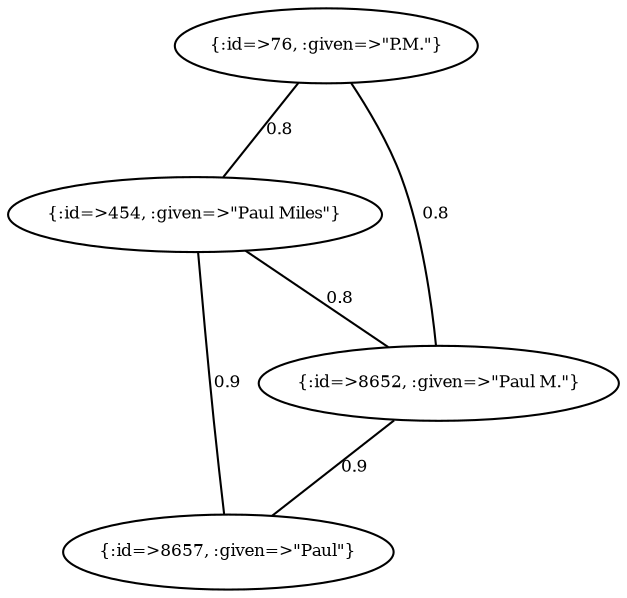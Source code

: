 graph Collector__WeightedGraph {
    "{:id=>76, :given=>\"P.M.\"}" [
        fontsize = 8,
        label = "{:id=>76, :given=>\"P.M.\"}"
    ]

    "{:id=>454, :given=>\"Paul Miles\"}" [
        fontsize = 8,
        label = "{:id=>454, :given=>\"Paul Miles\"}"
    ]

    "{:id=>8652, :given=>\"Paul M.\"}" [
        fontsize = 8,
        label = "{:id=>8652, :given=>\"Paul M.\"}"
    ]

    "{:id=>8657, :given=>\"Paul\"}" [
        fontsize = 8,
        label = "{:id=>8657, :given=>\"Paul\"}"
    ]

    "{:id=>76, :given=>\"P.M.\"}" -- "{:id=>454, :given=>\"Paul Miles\"}" [
        fontsize = 8,
        label = 0.8
    ]

    "{:id=>76, :given=>\"P.M.\"}" -- "{:id=>8652, :given=>\"Paul M.\"}" [
        fontsize = 8,
        label = 0.8
    ]

    "{:id=>454, :given=>\"Paul Miles\"}" -- "{:id=>8652, :given=>\"Paul M.\"}" [
        fontsize = 8,
        label = 0.8
    ]

    "{:id=>454, :given=>\"Paul Miles\"}" -- "{:id=>8657, :given=>\"Paul\"}" [
        fontsize = 8,
        label = 0.9
    ]

    "{:id=>8652, :given=>\"Paul M.\"}" -- "{:id=>8657, :given=>\"Paul\"}" [
        fontsize = 8,
        label = 0.9
    ]
}
